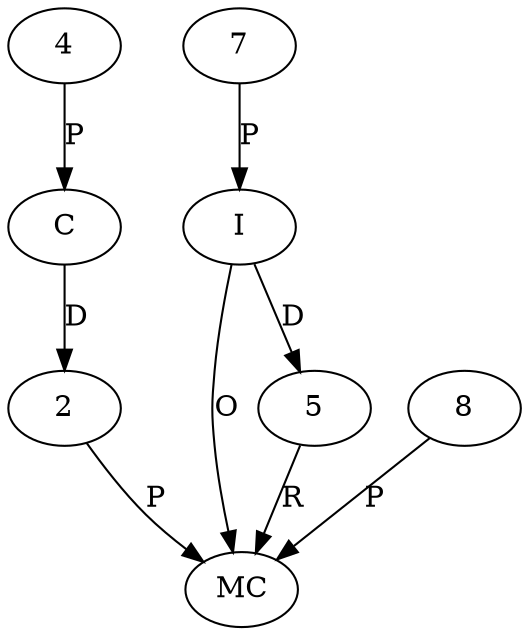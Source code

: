 digraph "AUG" {

  1 [ label="MC" s="setByteBoolean()" t="BitField" l="200" ];
  2 [ t="byte" n="dummy_" ];
  3 [ label="C" t="byte" l="200" ];
  4 [ t="int" v="0" ];
  5 [ t="BitField" n="dummy_" ];
  6 [ label="I" t="BitField" l="200" ];
  7 [ t="int" v="0" ];
  8 [ t="boolean" v="true" ];
  2 -> 1 [ label="P" ];
  6 -> 1 [ label="O" ];
  5 -> 1 [ label="R" ];
  8 -> 1 [ label="P" ];
  3 -> 2 [ label="D" ];
  4 -> 3 [ label="P" ];
  6 -> 5 [ label="D" ];
  7 -> 6 [ label="P" ];
}
